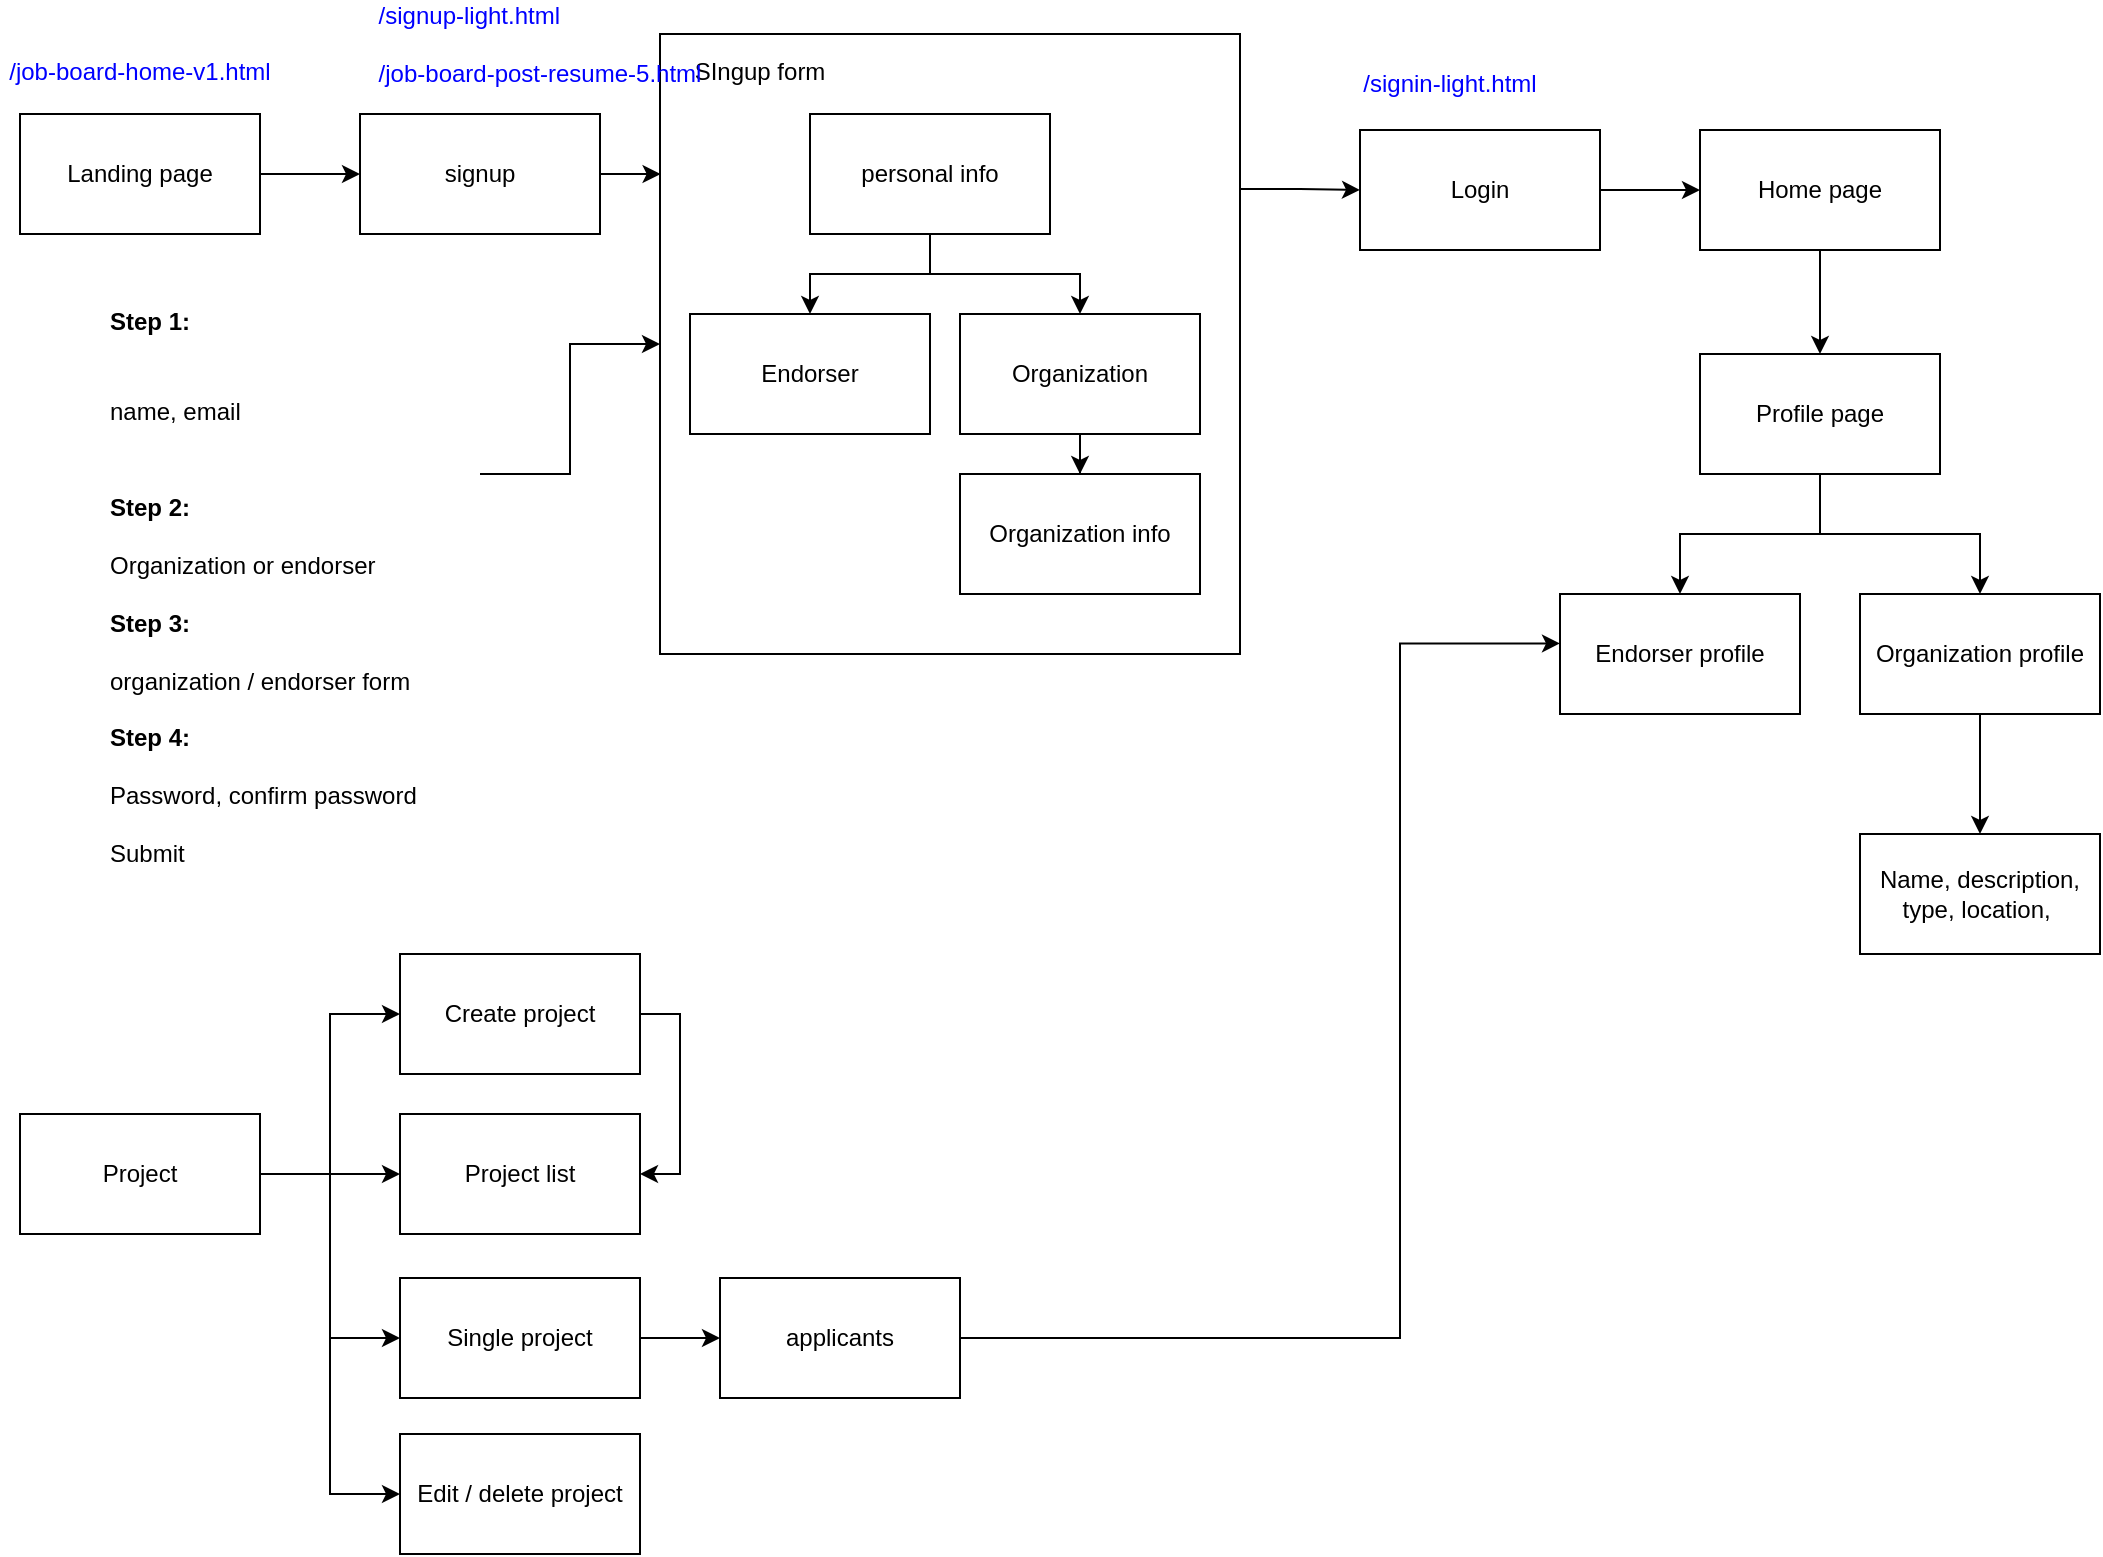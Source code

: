 <mxfile version="20.7.4" type="device"><diagram id="CAaqYyijUye7Z7cFAebb" name="Page-1"><mxGraphModel dx="3772" dy="746" grid="1" gridSize="10" guides="1" tooltips="1" connect="1" arrows="1" fold="1" page="1" pageScale="1" pageWidth="850" pageHeight="1100" math="0" shadow="0"><root><mxCell id="0"/><mxCell id="1" parent="0"/><mxCell id="fYqwD6MMCcwXm31ca53O-16" style="edgeStyle=orthogonalEdgeStyle;rounded=0;orthogonalLoop=1;jettySize=auto;html=1;exitX=1;exitY=0.25;exitDx=0;exitDy=0;" edge="1" parent="1" source="fYqwD6MMCcwXm31ca53O-6" target="fYqwD6MMCcwXm31ca53O-15"><mxGeometry relative="1" as="geometry"/></mxCell><mxCell id="fYqwD6MMCcwXm31ca53O-6" value="" style="rounded=0;whiteSpace=wrap;html=1;" vertex="1" parent="1"><mxGeometry x="-2200" y="30" width="290" height="310" as="geometry"/></mxCell><mxCell id="fYqwD6MMCcwXm31ca53O-18" style="edgeStyle=orthogonalEdgeStyle;rounded=0;orthogonalLoop=1;jettySize=auto;html=1;exitX=1;exitY=0.5;exitDx=0;exitDy=0;" edge="1" parent="1" source="fYqwD6MMCcwXm31ca53O-1" target="fYqwD6MMCcwXm31ca53O-2"><mxGeometry relative="1" as="geometry"/></mxCell><mxCell id="fYqwD6MMCcwXm31ca53O-1" value="Landing page" style="rounded=0;whiteSpace=wrap;html=1;" vertex="1" parent="1"><mxGeometry x="-2520" y="70" width="120" height="60" as="geometry"/></mxCell><mxCell id="fYqwD6MMCcwXm31ca53O-14" style="edgeStyle=orthogonalEdgeStyle;rounded=0;orthogonalLoop=1;jettySize=auto;html=1;exitX=1;exitY=0.5;exitDx=0;exitDy=0;entryX=0.001;entryY=0.226;entryDx=0;entryDy=0;entryPerimeter=0;" edge="1" parent="1" source="fYqwD6MMCcwXm31ca53O-2" target="fYqwD6MMCcwXm31ca53O-6"><mxGeometry relative="1" as="geometry"/></mxCell><mxCell id="fYqwD6MMCcwXm31ca53O-2" value="signup" style="rounded=0;whiteSpace=wrap;html=1;" vertex="1" parent="1"><mxGeometry x="-2350" y="70" width="120" height="60" as="geometry"/></mxCell><mxCell id="fYqwD6MMCcwXm31ca53O-8" style="edgeStyle=orthogonalEdgeStyle;rounded=0;orthogonalLoop=1;jettySize=auto;html=1;exitX=0.5;exitY=1;exitDx=0;exitDy=0;" edge="1" parent="1" source="fYqwD6MMCcwXm31ca53O-3" target="fYqwD6MMCcwXm31ca53O-4"><mxGeometry relative="1" as="geometry"/></mxCell><mxCell id="fYqwD6MMCcwXm31ca53O-9" style="edgeStyle=orthogonalEdgeStyle;rounded=0;orthogonalLoop=1;jettySize=auto;html=1;exitX=0.5;exitY=1;exitDx=0;exitDy=0;" edge="1" parent="1" source="fYqwD6MMCcwXm31ca53O-3" target="fYqwD6MMCcwXm31ca53O-5"><mxGeometry relative="1" as="geometry"/></mxCell><mxCell id="fYqwD6MMCcwXm31ca53O-3" value="personal info" style="rounded=0;whiteSpace=wrap;html=1;" vertex="1" parent="1"><mxGeometry x="-2125" y="70" width="120" height="60" as="geometry"/></mxCell><mxCell id="fYqwD6MMCcwXm31ca53O-4" value="Endorser" style="rounded=0;whiteSpace=wrap;html=1;" vertex="1" parent="1"><mxGeometry x="-2185" y="170" width="120" height="60" as="geometry"/></mxCell><mxCell id="fYqwD6MMCcwXm31ca53O-11" style="edgeStyle=orthogonalEdgeStyle;rounded=0;orthogonalLoop=1;jettySize=auto;html=1;exitX=0.5;exitY=1;exitDx=0;exitDy=0;" edge="1" parent="1" source="fYqwD6MMCcwXm31ca53O-5" target="fYqwD6MMCcwXm31ca53O-10"><mxGeometry relative="1" as="geometry"/></mxCell><mxCell id="fYqwD6MMCcwXm31ca53O-5" value="Organization" style="rounded=0;whiteSpace=wrap;html=1;" vertex="1" parent="1"><mxGeometry x="-2050" y="170" width="120" height="60" as="geometry"/></mxCell><mxCell id="fYqwD6MMCcwXm31ca53O-7" value="SIngup form" style="text;html=1;strokeColor=none;fillColor=none;align=center;verticalAlign=middle;whiteSpace=wrap;rounded=0;" vertex="1" parent="1"><mxGeometry x="-2200" y="34" width="100" height="30" as="geometry"/></mxCell><mxCell id="fYqwD6MMCcwXm31ca53O-10" value="Organization info" style="rounded=0;whiteSpace=wrap;html=1;" vertex="1" parent="1"><mxGeometry x="-2050" y="250" width="120" height="60" as="geometry"/></mxCell><mxCell id="fYqwD6MMCcwXm31ca53O-19" style="edgeStyle=orthogonalEdgeStyle;rounded=0;orthogonalLoop=1;jettySize=auto;html=1;exitX=1;exitY=0.5;exitDx=0;exitDy=0;" edge="1" parent="1" source="fYqwD6MMCcwXm31ca53O-15" target="fYqwD6MMCcwXm31ca53O-17"><mxGeometry relative="1" as="geometry"/></mxCell><mxCell id="fYqwD6MMCcwXm31ca53O-15" value="Login" style="rounded=0;whiteSpace=wrap;html=1;" vertex="1" parent="1"><mxGeometry x="-1850" y="78" width="120" height="60" as="geometry"/></mxCell><mxCell id="fYqwD6MMCcwXm31ca53O-25" style="edgeStyle=orthogonalEdgeStyle;rounded=0;orthogonalLoop=1;jettySize=auto;html=1;exitX=0.5;exitY=1;exitDx=0;exitDy=0;" edge="1" parent="1" source="fYqwD6MMCcwXm31ca53O-17" target="fYqwD6MMCcwXm31ca53O-20"><mxGeometry relative="1" as="geometry"/></mxCell><mxCell id="fYqwD6MMCcwXm31ca53O-17" value="Home page" style="rounded=0;whiteSpace=wrap;html=1;" vertex="1" parent="1"><mxGeometry x="-1680" y="78" width="120" height="60" as="geometry"/></mxCell><mxCell id="fYqwD6MMCcwXm31ca53O-23" style="edgeStyle=orthogonalEdgeStyle;rounded=0;orthogonalLoop=1;jettySize=auto;html=1;exitX=0.5;exitY=1;exitDx=0;exitDy=0;" edge="1" parent="1" source="fYqwD6MMCcwXm31ca53O-20" target="fYqwD6MMCcwXm31ca53O-21"><mxGeometry relative="1" as="geometry"/></mxCell><mxCell id="fYqwD6MMCcwXm31ca53O-24" style="edgeStyle=orthogonalEdgeStyle;rounded=0;orthogonalLoop=1;jettySize=auto;html=1;exitX=0.5;exitY=1;exitDx=0;exitDy=0;" edge="1" parent="1" source="fYqwD6MMCcwXm31ca53O-20" target="fYqwD6MMCcwXm31ca53O-22"><mxGeometry relative="1" as="geometry"/></mxCell><mxCell id="fYqwD6MMCcwXm31ca53O-20" value="Profile page" style="rounded=0;whiteSpace=wrap;html=1;" vertex="1" parent="1"><mxGeometry x="-1680" y="190" width="120" height="60" as="geometry"/></mxCell><mxCell id="fYqwD6MMCcwXm31ca53O-21" value="Endorser profile" style="rounded=0;whiteSpace=wrap;html=1;" vertex="1" parent="1"><mxGeometry x="-1750" y="310" width="120" height="60" as="geometry"/></mxCell><mxCell id="fYqwD6MMCcwXm31ca53O-37" style="edgeStyle=orthogonalEdgeStyle;rounded=0;orthogonalLoop=1;jettySize=auto;html=1;exitX=0.5;exitY=1;exitDx=0;exitDy=0;" edge="1" parent="1" source="fYqwD6MMCcwXm31ca53O-22" target="fYqwD6MMCcwXm31ca53O-36"><mxGeometry relative="1" as="geometry"/></mxCell><mxCell id="fYqwD6MMCcwXm31ca53O-22" value="Organization profile" style="rounded=0;whiteSpace=wrap;html=1;" vertex="1" parent="1"><mxGeometry x="-1600" y="310" width="120" height="60" as="geometry"/></mxCell><mxCell id="fYqwD6MMCcwXm31ca53O-31" style="edgeStyle=orthogonalEdgeStyle;rounded=0;orthogonalLoop=1;jettySize=auto;html=1;exitX=1;exitY=0.5;exitDx=0;exitDy=0;entryX=0;entryY=0.5;entryDx=0;entryDy=0;" edge="1" parent="1" source="fYqwD6MMCcwXm31ca53O-26" target="fYqwD6MMCcwXm31ca53O-29"><mxGeometry relative="1" as="geometry"/></mxCell><mxCell id="fYqwD6MMCcwXm31ca53O-32" style="edgeStyle=orthogonalEdgeStyle;rounded=0;orthogonalLoop=1;jettySize=auto;html=1;exitX=1;exitY=0.5;exitDx=0;exitDy=0;" edge="1" parent="1" source="fYqwD6MMCcwXm31ca53O-26" target="fYqwD6MMCcwXm31ca53O-27"><mxGeometry relative="1" as="geometry"/></mxCell><mxCell id="fYqwD6MMCcwXm31ca53O-33" style="edgeStyle=orthogonalEdgeStyle;rounded=0;orthogonalLoop=1;jettySize=auto;html=1;exitX=1;exitY=0.5;exitDx=0;exitDy=0;entryX=0;entryY=0.5;entryDx=0;entryDy=0;" edge="1" parent="1" source="fYqwD6MMCcwXm31ca53O-26" target="fYqwD6MMCcwXm31ca53O-28"><mxGeometry relative="1" as="geometry"/></mxCell><mxCell id="fYqwD6MMCcwXm31ca53O-34" style="edgeStyle=orthogonalEdgeStyle;rounded=0;orthogonalLoop=1;jettySize=auto;html=1;exitX=1;exitY=0.5;exitDx=0;exitDy=0;entryX=0;entryY=0.5;entryDx=0;entryDy=0;" edge="1" parent="1" source="fYqwD6MMCcwXm31ca53O-26" target="fYqwD6MMCcwXm31ca53O-30"><mxGeometry relative="1" as="geometry"/></mxCell><mxCell id="fYqwD6MMCcwXm31ca53O-26" value="Project" style="rounded=0;whiteSpace=wrap;html=1;" vertex="1" parent="1"><mxGeometry x="-2520" y="570" width="120" height="60" as="geometry"/></mxCell><mxCell id="fYqwD6MMCcwXm31ca53O-27" value="Project list" style="rounded=0;whiteSpace=wrap;html=1;" vertex="1" parent="1"><mxGeometry x="-2330" y="570" width="120" height="60" as="geometry"/></mxCell><mxCell id="fYqwD6MMCcwXm31ca53O-39" style="edgeStyle=orthogonalEdgeStyle;rounded=0;orthogonalLoop=1;jettySize=auto;html=1;exitX=1;exitY=0.5;exitDx=0;exitDy=0;" edge="1" parent="1" source="fYqwD6MMCcwXm31ca53O-28" target="fYqwD6MMCcwXm31ca53O-38"><mxGeometry relative="1" as="geometry"/></mxCell><mxCell id="fYqwD6MMCcwXm31ca53O-28" value="Single project" style="rounded=0;whiteSpace=wrap;html=1;" vertex="1" parent="1"><mxGeometry x="-2330" y="652" width="120" height="60" as="geometry"/></mxCell><mxCell id="fYqwD6MMCcwXm31ca53O-35" style="edgeStyle=orthogonalEdgeStyle;rounded=0;orthogonalLoop=1;jettySize=auto;html=1;exitX=1;exitY=0.5;exitDx=0;exitDy=0;entryX=1;entryY=0.5;entryDx=0;entryDy=0;" edge="1" parent="1" source="fYqwD6MMCcwXm31ca53O-29" target="fYqwD6MMCcwXm31ca53O-27"><mxGeometry relative="1" as="geometry"/></mxCell><mxCell id="fYqwD6MMCcwXm31ca53O-29" value="Create project" style="rounded=0;whiteSpace=wrap;html=1;" vertex="1" parent="1"><mxGeometry x="-2330" y="490" width="120" height="60" as="geometry"/></mxCell><mxCell id="fYqwD6MMCcwXm31ca53O-30" value="Edit / delete project" style="rounded=0;whiteSpace=wrap;html=1;" vertex="1" parent="1"><mxGeometry x="-2330" y="730" width="120" height="60" as="geometry"/></mxCell><mxCell id="fYqwD6MMCcwXm31ca53O-36" value="Name, description, type, location,&amp;nbsp;" style="rounded=0;whiteSpace=wrap;html=1;" vertex="1" parent="1"><mxGeometry x="-1600" y="430" width="120" height="60" as="geometry"/></mxCell><mxCell id="fYqwD6MMCcwXm31ca53O-40" style="edgeStyle=orthogonalEdgeStyle;rounded=0;orthogonalLoop=1;jettySize=auto;html=1;exitX=1;exitY=0.5;exitDx=0;exitDy=0;entryX=0;entryY=0.412;entryDx=0;entryDy=0;entryPerimeter=0;" edge="1" parent="1" source="fYqwD6MMCcwXm31ca53O-38" target="fYqwD6MMCcwXm31ca53O-21"><mxGeometry relative="1" as="geometry"><Array as="points"><mxPoint x="-1830" y="682"/><mxPoint x="-1830" y="335"/></Array></mxGeometry></mxCell><mxCell id="fYqwD6MMCcwXm31ca53O-38" value="applicants" style="rounded=0;whiteSpace=wrap;html=1;" vertex="1" parent="1"><mxGeometry x="-2170" y="652" width="120" height="60" as="geometry"/></mxCell><mxCell id="fYqwD6MMCcwXm31ca53O-42" style="edgeStyle=orthogonalEdgeStyle;rounded=0;orthogonalLoop=1;jettySize=auto;html=1;exitX=1;exitY=0.25;exitDx=0;exitDy=0;" edge="1" parent="1" source="fYqwD6MMCcwXm31ca53O-41" target="fYqwD6MMCcwXm31ca53O-6"><mxGeometry relative="1" as="geometry"/></mxCell><mxCell id="fYqwD6MMCcwXm31ca53O-41" value="&lt;h1&gt;&lt;span style=&quot;background-color: initial; font-size: 12px;&quot;&gt;Step 1:&lt;/span&gt;&lt;br&gt;&lt;/h1&gt;&lt;h1&gt;&lt;span style=&quot;background-color: initial; font-size: 12px; font-weight: normal;&quot;&gt;name, email&lt;/span&gt;&lt;br&gt;&lt;/h1&gt;&lt;div&gt;&lt;br&gt;&lt;/div&gt;&lt;div&gt;&lt;b&gt;Step 2:&lt;/b&gt;&lt;/div&gt;&lt;div&gt;&lt;br&gt;&lt;/div&gt;&lt;div&gt;Organization or endorser&lt;/div&gt;&lt;div&gt;&lt;br&gt;&lt;/div&gt;&lt;div&gt;&lt;b&gt;Step 3:&lt;/b&gt;&lt;/div&gt;&lt;div&gt;&lt;br&gt;&lt;/div&gt;&lt;div&gt;organization / endorser form&lt;/div&gt;&lt;div&gt;&lt;br&gt;&lt;/div&gt;&lt;div&gt;&lt;b&gt;Step 4:&lt;/b&gt;&lt;/div&gt;&lt;div&gt;&lt;br&gt;&lt;/div&gt;&lt;div&gt;Password, confirm password&lt;/div&gt;&lt;div&gt;&lt;br&gt;&lt;/div&gt;&lt;div&gt;Submit&lt;/div&gt;" style="text;html=1;strokeColor=none;fillColor=none;spacing=5;spacingTop=-20;whiteSpace=wrap;overflow=hidden;rounded=0;" vertex="1" parent="1"><mxGeometry x="-2480" y="150" width="190" height="400" as="geometry"/></mxCell><mxCell id="fYqwD6MMCcwXm31ca53O-43" value="&lt;font color=&quot;#0000ff&quot;&gt;/job-board-home-v1.html&lt;/font&gt;" style="text;html=1;strokeColor=none;fillColor=none;align=center;verticalAlign=middle;whiteSpace=wrap;rounded=0;" vertex="1" parent="1"><mxGeometry x="-2530" y="34" width="140" height="30" as="geometry"/></mxCell><mxCell id="fYqwD6MMCcwXm31ca53O-44" value="&lt;div style=&quot;text-align: left;&quot;&gt;&lt;span style=&quot;color: rgb(0, 0, 255); background-color: initial;&quot;&gt;/&lt;/span&gt;&lt;span style=&quot;color: rgb(0, 0, 255); background-color: initial;&quot;&gt;signup-light.html&lt;/span&gt;&lt;/div&gt;&lt;font color=&quot;#0000ff&quot;&gt;&lt;div style=&quot;text-align: left;&quot;&gt;&lt;br&gt;&lt;/div&gt;&lt;div style=&quot;text-align: left;&quot;&gt;&lt;span style=&quot;background-color: initial;&quot;&gt;/job-board-post-resume-5.html&lt;/span&gt;&lt;/div&gt;&lt;/font&gt;" style="text;html=1;strokeColor=none;fillColor=none;align=center;verticalAlign=middle;whiteSpace=wrap;rounded=0;" vertex="1" parent="1"><mxGeometry x="-2350" y="20" width="180" height="30" as="geometry"/></mxCell><mxCell id="fYqwD6MMCcwXm31ca53O-45" value="/signin-light.html" style="text;html=1;strokeColor=none;fillColor=none;align=center;verticalAlign=middle;whiteSpace=wrap;rounded=0;fontColor=#0000FF;" vertex="1" parent="1"><mxGeometry x="-1860" y="40" width="110" height="30" as="geometry"/></mxCell></root></mxGraphModel></diagram></mxfile>